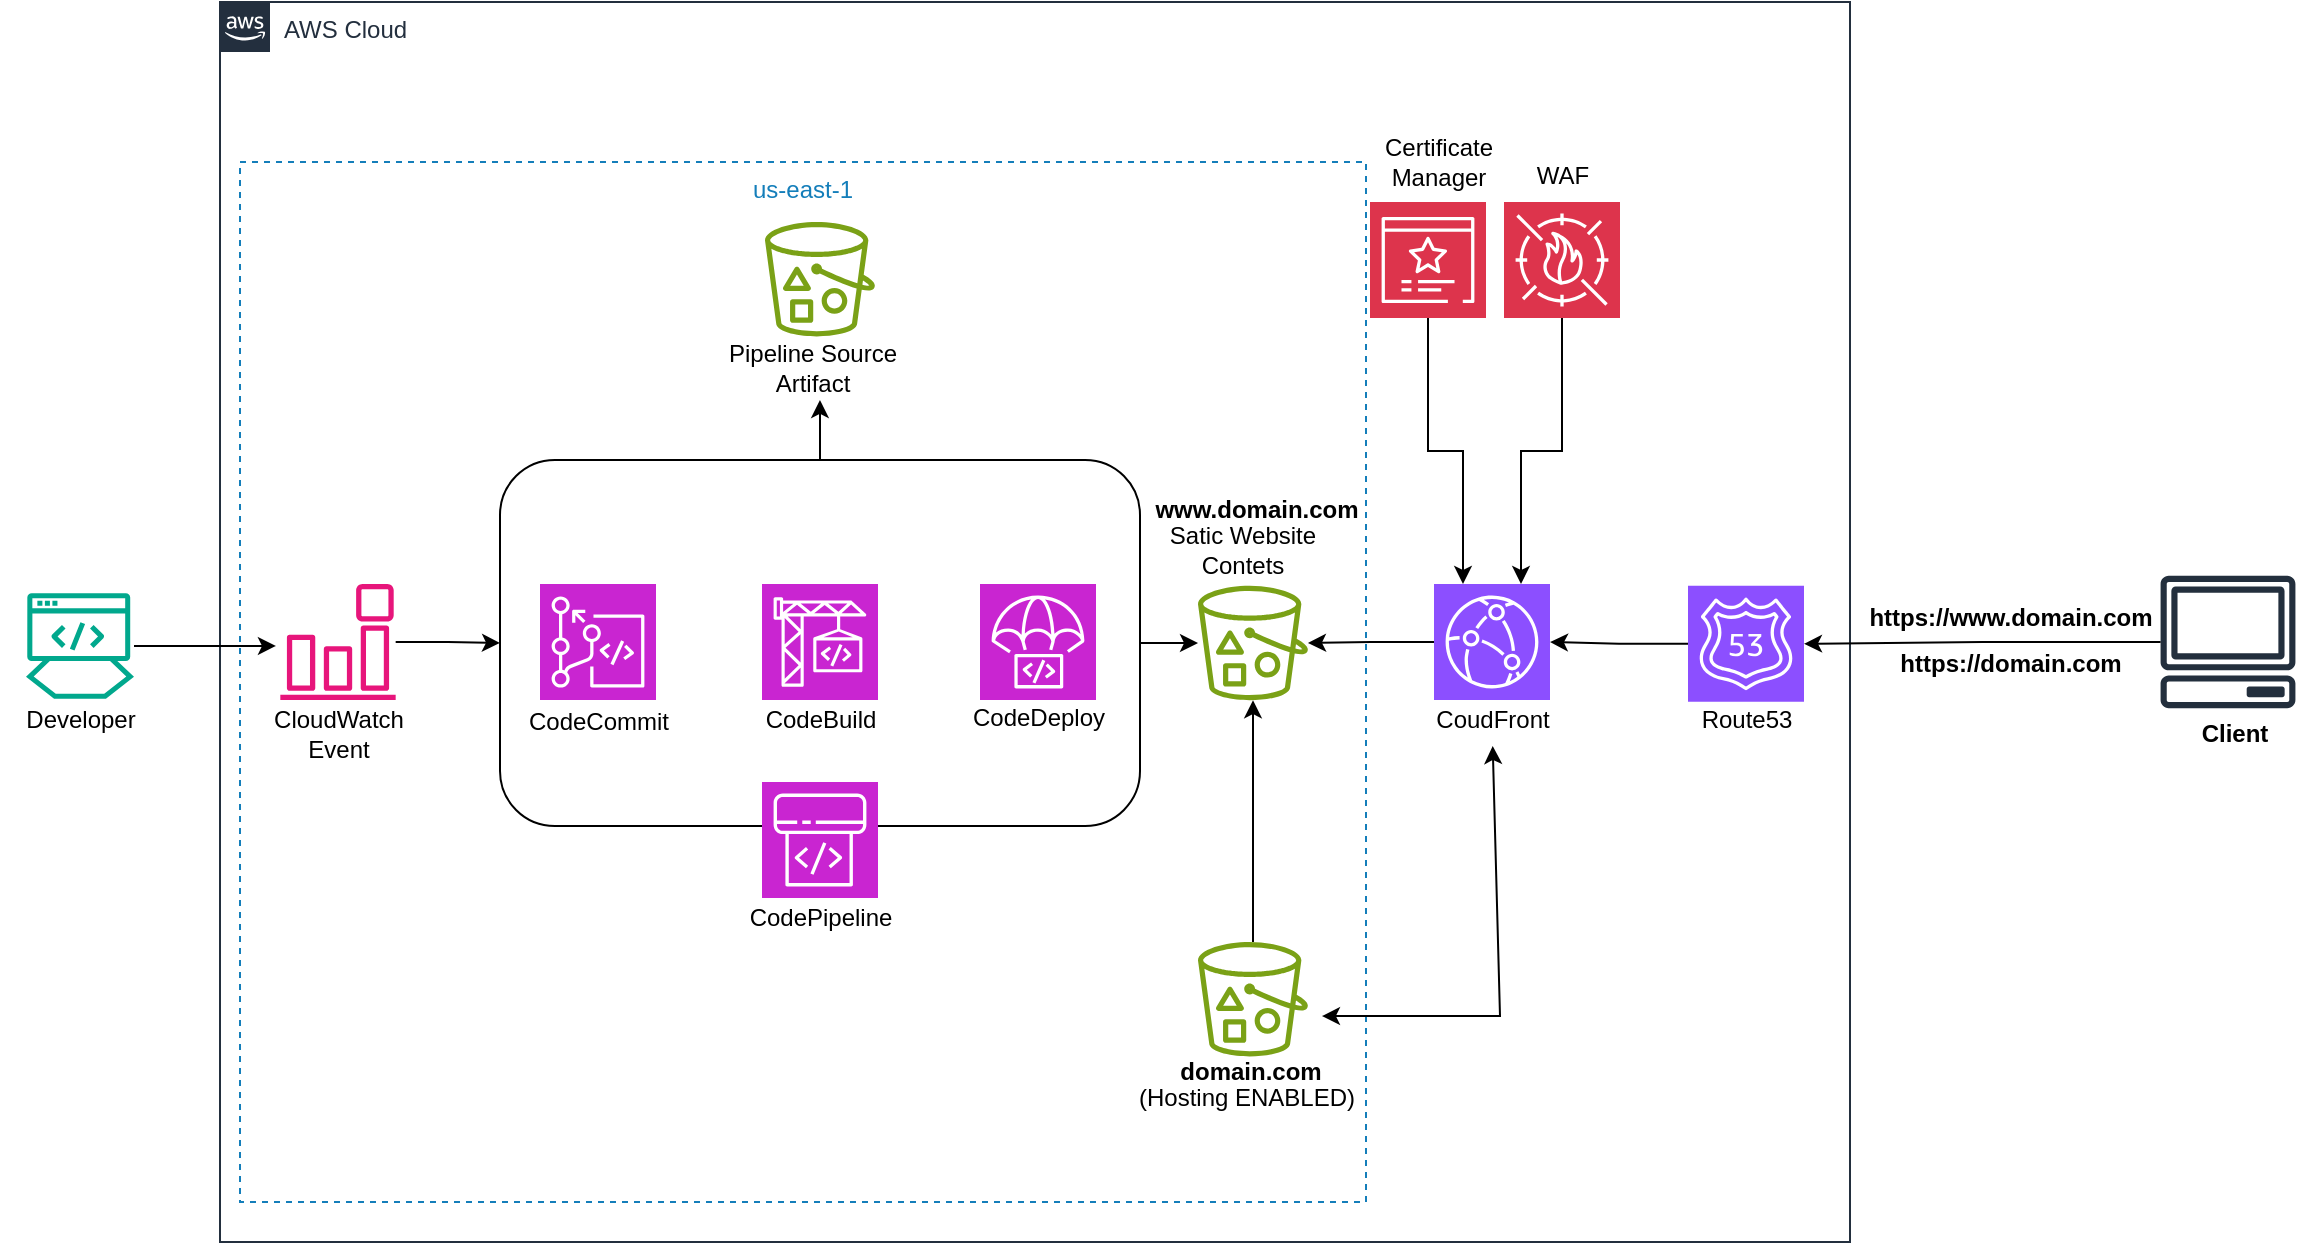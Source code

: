 <mxfile version="24.1.0" type="device">
  <diagram name="Page-1" id="3aF9EcZf0hDQshcRhRDR">
    <mxGraphModel dx="1434" dy="836" grid="0" gridSize="10" guides="1" tooltips="1" connect="1" arrows="1" fold="1" page="1" pageScale="1" pageWidth="1169" pageHeight="827" math="0" shadow="0">
      <root>
        <mxCell id="0" />
        <mxCell id="1" parent="0" />
        <mxCell id="jUXqWK37wE10rxF_2B77-3" value="AWS Cloud" style="points=[[0,0],[0.25,0],[0.5,0],[0.75,0],[1,0],[1,0.25],[1,0.5],[1,0.75],[1,1],[0.75,1],[0.5,1],[0.25,1],[0,1],[0,0.75],[0,0.5],[0,0.25]];outlineConnect=0;gradientColor=none;html=1;whiteSpace=wrap;fontSize=12;fontStyle=0;container=1;pointerEvents=0;collapsible=0;recursiveResize=0;shape=mxgraph.aws4.group;grIcon=mxgraph.aws4.group_aws_cloud_alt;strokeColor=#232F3E;fillColor=none;verticalAlign=top;align=left;spacingLeft=30;fontColor=#232F3E;dashed=0;" vertex="1" parent="1">
          <mxGeometry x="110" y="40" width="815" height="620" as="geometry" />
        </mxCell>
        <mxCell id="jUXqWK37wE10rxF_2B77-6" value="us-east-1" style="fillColor=none;strokeColor=#147EBA;dashed=1;verticalAlign=top;fontStyle=0;fontColor=#147EBA;whiteSpace=wrap;html=1;" vertex="1" parent="jUXqWK37wE10rxF_2B77-3">
          <mxGeometry x="10" y="80" width="563" height="520" as="geometry" />
        </mxCell>
        <mxCell id="jUXqWK37wE10rxF_2B77-53" style="edgeStyle=orthogonalEdgeStyle;rounded=0;orthogonalLoop=1;jettySize=auto;html=1;" edge="1" parent="jUXqWK37wE10rxF_2B77-3" source="jUXqWK37wE10rxF_2B77-12" target="jUXqWK37wE10rxF_2B77-13">
          <mxGeometry relative="1" as="geometry" />
        </mxCell>
        <mxCell id="jUXqWK37wE10rxF_2B77-12" value="" style="sketch=0;outlineConnect=0;fontColor=#232F3E;gradientColor=none;fillColor=#E7157B;strokeColor=none;dashed=0;verticalLabelPosition=bottom;verticalAlign=top;align=center;html=1;fontSize=12;fontStyle=0;aspect=fixed;pointerEvents=1;shape=mxgraph.aws4.event_event_based;" vertex="1" parent="jUXqWK37wE10rxF_2B77-3">
          <mxGeometry x="30" y="291" width="58" height="58" as="geometry" />
        </mxCell>
        <mxCell id="jUXqWK37wE10rxF_2B77-51" style="edgeStyle=orthogonalEdgeStyle;rounded=0;orthogonalLoop=1;jettySize=auto;html=1;exitX=1;exitY=0.5;exitDx=0;exitDy=0;" edge="1" parent="jUXqWK37wE10rxF_2B77-3" source="jUXqWK37wE10rxF_2B77-13" target="jUXqWK37wE10rxF_2B77-22">
          <mxGeometry relative="1" as="geometry" />
        </mxCell>
        <mxCell id="jUXqWK37wE10rxF_2B77-13" value="" style="rounded=1;whiteSpace=wrap;html=1;" vertex="1" parent="jUXqWK37wE10rxF_2B77-3">
          <mxGeometry x="140" y="229" width="320" height="183" as="geometry" />
        </mxCell>
        <mxCell id="jUXqWK37wE10rxF_2B77-15" value="" style="sketch=0;points=[[0,0,0],[0.25,0,0],[0.5,0,0],[0.75,0,0],[1,0,0],[0,1,0],[0.25,1,0],[0.5,1,0],[0.75,1,0],[1,1,0],[0,0.25,0],[0,0.5,0],[0,0.75,0],[1,0.25,0],[1,0.5,0],[1,0.75,0]];outlineConnect=0;fontColor=#232F3E;fillColor=#C925D1;strokeColor=#ffffff;dashed=0;verticalLabelPosition=bottom;verticalAlign=top;align=center;html=1;fontSize=12;fontStyle=0;aspect=fixed;shape=mxgraph.aws4.resourceIcon;resIcon=mxgraph.aws4.codebuild;" vertex="1" parent="jUXqWK37wE10rxF_2B77-3">
          <mxGeometry x="271" y="291" width="58" height="58" as="geometry" />
        </mxCell>
        <mxCell id="jUXqWK37wE10rxF_2B77-16" value="" style="sketch=0;points=[[0,0,0],[0.25,0,0],[0.5,0,0],[0.75,0,0],[1,0,0],[0,1,0],[0.25,1,0],[0.5,1,0],[0.75,1,0],[1,1,0],[0,0.25,0],[0,0.5,0],[0,0.75,0],[1,0.25,0],[1,0.5,0],[1,0.75,0]];outlineConnect=0;fontColor=#232F3E;fillColor=#C925D1;strokeColor=#ffffff;dashed=0;verticalLabelPosition=bottom;verticalAlign=top;align=center;html=1;fontSize=12;fontStyle=0;aspect=fixed;shape=mxgraph.aws4.resourceIcon;resIcon=mxgraph.aws4.codecommit;" vertex="1" parent="jUXqWK37wE10rxF_2B77-3">
          <mxGeometry x="160" y="291" width="58" height="58" as="geometry" />
        </mxCell>
        <mxCell id="jUXqWK37wE10rxF_2B77-17" value="" style="sketch=0;points=[[0,0,0],[0.25,0,0],[0.5,0,0],[0.75,0,0],[1,0,0],[0,1,0],[0.25,1,0],[0.5,1,0],[0.75,1,0],[1,1,0],[0,0.25,0],[0,0.5,0],[0,0.75,0],[1,0.25,0],[1,0.5,0],[1,0.75,0]];outlineConnect=0;fontColor=#232F3E;fillColor=#C925D1;strokeColor=#ffffff;dashed=0;verticalLabelPosition=bottom;verticalAlign=top;align=center;html=1;fontSize=12;fontStyle=0;aspect=fixed;shape=mxgraph.aws4.resourceIcon;resIcon=mxgraph.aws4.codedeploy;" vertex="1" parent="jUXqWK37wE10rxF_2B77-3">
          <mxGeometry x="380" y="291" width="58" height="58" as="geometry" />
        </mxCell>
        <mxCell id="jUXqWK37wE10rxF_2B77-18" value="" style="sketch=0;points=[[0,0,0],[0.25,0,0],[0.5,0,0],[0.75,0,0],[1,0,0],[0,1,0],[0.25,1,0],[0.5,1,0],[0.75,1,0],[1,1,0],[0,0.25,0],[0,0.5,0],[0,0.75,0],[1,0.25,0],[1,0.5,0],[1,0.75,0]];outlineConnect=0;fontColor=#232F3E;fillColor=#C925D1;strokeColor=#ffffff;dashed=0;verticalLabelPosition=bottom;verticalAlign=top;align=center;html=1;fontSize=12;fontStyle=0;aspect=fixed;shape=mxgraph.aws4.resourceIcon;resIcon=mxgraph.aws4.codepipeline;" vertex="1" parent="jUXqWK37wE10rxF_2B77-3">
          <mxGeometry x="271" y="390" width="58" height="58" as="geometry" />
        </mxCell>
        <mxCell id="jUXqWK37wE10rxF_2B77-50" style="edgeStyle=orthogonalEdgeStyle;rounded=0;orthogonalLoop=1;jettySize=auto;html=1;exitX=0;exitY=0.5;exitDx=0;exitDy=0;exitPerimeter=0;" edge="1" parent="jUXqWK37wE10rxF_2B77-3" source="jUXqWK37wE10rxF_2B77-19" target="jUXqWK37wE10rxF_2B77-22">
          <mxGeometry relative="1" as="geometry" />
        </mxCell>
        <mxCell id="jUXqWK37wE10rxF_2B77-19" value="" style="sketch=0;points=[[0,0,0],[0.25,0,0],[0.5,0,0],[0.75,0,0],[1,0,0],[0,1,0],[0.25,1,0],[0.5,1,0],[0.75,1,0],[1,1,0],[0,0.25,0],[0,0.5,0],[0,0.75,0],[1,0.25,0],[1,0.5,0],[1,0.75,0]];outlineConnect=0;fontColor=#232F3E;fillColor=#8C4FFF;strokeColor=#ffffff;dashed=0;verticalLabelPosition=bottom;verticalAlign=top;align=center;html=1;fontSize=12;fontStyle=0;aspect=fixed;shape=mxgraph.aws4.resourceIcon;resIcon=mxgraph.aws4.cloudfront;" vertex="1" parent="jUXqWK37wE10rxF_2B77-3">
          <mxGeometry x="607" y="291" width="58" height="58" as="geometry" />
        </mxCell>
        <mxCell id="jUXqWK37wE10rxF_2B77-20" value="" style="sketch=0;points=[[0,0,0],[0.25,0,0],[0.5,0,0],[0.75,0,0],[1,0,0],[0,1,0],[0.25,1,0],[0.5,1,0],[0.75,1,0],[1,1,0],[0,0.25,0],[0,0.5,0],[0,0.75,0],[1,0.25,0],[1,0.5,0],[1,0.75,0]];outlineConnect=0;fontColor=#232F3E;fillColor=#8C4FFF;strokeColor=#ffffff;dashed=0;verticalLabelPosition=bottom;verticalAlign=top;align=center;html=1;fontSize=12;fontStyle=0;aspect=fixed;shape=mxgraph.aws4.resourceIcon;resIcon=mxgraph.aws4.route_53;" vertex="1" parent="jUXqWK37wE10rxF_2B77-3">
          <mxGeometry x="734" y="291.9" width="58" height="58" as="geometry" />
        </mxCell>
        <mxCell id="jUXqWK37wE10rxF_2B77-21" value="" style="sketch=0;outlineConnect=0;fontColor=#232F3E;gradientColor=none;fillColor=#7AA116;strokeColor=none;dashed=0;verticalLabelPosition=bottom;verticalAlign=top;align=center;html=1;fontSize=12;fontStyle=0;aspect=fixed;pointerEvents=1;shape=mxgraph.aws4.bucket_with_objects;" vertex="1" parent="jUXqWK37wE10rxF_2B77-3">
          <mxGeometry x="272.5" y="110" width="55" height="57.2" as="geometry" />
        </mxCell>
        <mxCell id="jUXqWK37wE10rxF_2B77-22" value="" style="sketch=0;outlineConnect=0;fontColor=#232F3E;gradientColor=none;fillColor=#7AA116;strokeColor=none;dashed=0;verticalLabelPosition=bottom;verticalAlign=top;align=center;html=1;fontSize=12;fontStyle=0;aspect=fixed;pointerEvents=1;shape=mxgraph.aws4.bucket_with_objects;" vertex="1" parent="jUXqWK37wE10rxF_2B77-3">
          <mxGeometry x="489" y="291.9" width="55" height="57.2" as="geometry" />
        </mxCell>
        <mxCell id="jUXqWK37wE10rxF_2B77-58" style="edgeStyle=orthogonalEdgeStyle;rounded=0;orthogonalLoop=1;jettySize=auto;html=1;" edge="1" parent="jUXqWK37wE10rxF_2B77-3" source="jUXqWK37wE10rxF_2B77-23" target="jUXqWK37wE10rxF_2B77-22">
          <mxGeometry relative="1" as="geometry" />
        </mxCell>
        <mxCell id="jUXqWK37wE10rxF_2B77-23" value="" style="sketch=0;outlineConnect=0;fontColor=#232F3E;gradientColor=none;fillColor=#7AA116;strokeColor=none;dashed=0;verticalLabelPosition=bottom;verticalAlign=top;align=center;html=1;fontSize=12;fontStyle=0;aspect=fixed;pointerEvents=1;shape=mxgraph.aws4.bucket_with_objects;" vertex="1" parent="jUXqWK37wE10rxF_2B77-3">
          <mxGeometry x="489" y="470" width="55" height="57.2" as="geometry" />
        </mxCell>
        <mxCell id="jUXqWK37wE10rxF_2B77-24" value="" style="sketch=0;points=[[0,0,0],[0.25,0,0],[0.5,0,0],[0.75,0,0],[1,0,0],[0,1,0],[0.25,1,0],[0.5,1,0],[0.75,1,0],[1,1,0],[0,0.25,0],[0,0.5,0],[0,0.75,0],[1,0.25,0],[1,0.5,0],[1,0.75,0]];outlineConnect=0;fontColor=#232F3E;fillColor=#DD344C;strokeColor=#ffffff;dashed=0;verticalLabelPosition=bottom;verticalAlign=top;align=center;html=1;fontSize=12;fontStyle=0;aspect=fixed;shape=mxgraph.aws4.resourceIcon;resIcon=mxgraph.aws4.certificate_manager_3;" vertex="1" parent="jUXqWK37wE10rxF_2B77-3">
          <mxGeometry x="575" y="100" width="58" height="58" as="geometry" />
        </mxCell>
        <mxCell id="jUXqWK37wE10rxF_2B77-25" value="" style="sketch=0;points=[[0,0,0],[0.25,0,0],[0.5,0,0],[0.75,0,0],[1,0,0],[0,1,0],[0.25,1,0],[0.5,1,0],[0.75,1,0],[1,1,0],[0,0.25,0],[0,0.5,0],[0,0.75,0],[1,0.25,0],[1,0.5,0],[1,0.75,0]];outlineConnect=0;fontColor=#232F3E;fillColor=#DD344C;strokeColor=#ffffff;dashed=0;verticalLabelPosition=bottom;verticalAlign=top;align=center;html=1;fontSize=12;fontStyle=0;aspect=fixed;shape=mxgraph.aws4.resourceIcon;resIcon=mxgraph.aws4.waf;" vertex="1" parent="jUXqWK37wE10rxF_2B77-3">
          <mxGeometry x="642" y="100" width="58" height="58" as="geometry" />
        </mxCell>
        <mxCell id="jUXqWK37wE10rxF_2B77-27" value="CloudWatch&lt;div&gt;Event&lt;/div&gt;" style="text;html=1;align=center;verticalAlign=middle;resizable=0;points=[];autosize=1;strokeColor=none;fillColor=none;" vertex="1" parent="jUXqWK37wE10rxF_2B77-3">
          <mxGeometry x="14" y="346.1" width="90" height="40" as="geometry" />
        </mxCell>
        <mxCell id="jUXqWK37wE10rxF_2B77-28" value="CodeCommit" style="text;html=1;align=center;verticalAlign=middle;resizable=0;points=[];autosize=1;strokeColor=none;fillColor=none;" vertex="1" parent="jUXqWK37wE10rxF_2B77-3">
          <mxGeometry x="145" y="347" width="88" height="26" as="geometry" />
        </mxCell>
        <mxCell id="jUXqWK37wE10rxF_2B77-29" value="CodeBuild" style="text;html=1;align=center;verticalAlign=middle;resizable=0;points=[];autosize=1;strokeColor=none;fillColor=none;" vertex="1" parent="jUXqWK37wE10rxF_2B77-3">
          <mxGeometry x="263.5" y="346" width="73" height="26" as="geometry" />
        </mxCell>
        <mxCell id="jUXqWK37wE10rxF_2B77-30" value="CodeDeploy" style="text;html=1;align=center;verticalAlign=middle;resizable=0;points=[];autosize=1;strokeColor=none;fillColor=none;" vertex="1" parent="jUXqWK37wE10rxF_2B77-3">
          <mxGeometry x="367" y="345" width="84" height="26" as="geometry" />
        </mxCell>
        <mxCell id="jUXqWK37wE10rxF_2B77-31" value="CodePipeline" style="text;html=1;align=center;verticalAlign=middle;resizable=0;points=[];autosize=1;strokeColor=none;fillColor=none;" vertex="1" parent="jUXqWK37wE10rxF_2B77-3">
          <mxGeometry x="255.5" y="445" width="89" height="26" as="geometry" />
        </mxCell>
        <mxCell id="jUXqWK37wE10rxF_2B77-32" value="Pipeline Source&lt;div&gt;Artifact&lt;/div&gt;" style="text;html=1;align=center;verticalAlign=middle;resizable=0;points=[];autosize=1;strokeColor=none;fillColor=none;" vertex="1" parent="jUXqWK37wE10rxF_2B77-3">
          <mxGeometry x="245" y="162" width="102" height="41" as="geometry" />
        </mxCell>
        <mxCell id="jUXqWK37wE10rxF_2B77-33" value="Satic Website&lt;div&gt;Contets&lt;/div&gt;" style="text;html=1;align=center;verticalAlign=middle;resizable=0;points=[];autosize=1;strokeColor=none;fillColor=none;" vertex="1" parent="jUXqWK37wE10rxF_2B77-3">
          <mxGeometry x="465" y="253" width="91" height="41" as="geometry" />
        </mxCell>
        <mxCell id="jUXqWK37wE10rxF_2B77-34" value="&lt;b&gt;www.domain.com&lt;/b&gt;" style="text;html=1;align=center;verticalAlign=middle;resizable=0;points=[];autosize=1;strokeColor=none;fillColor=none;" vertex="1" parent="jUXqWK37wE10rxF_2B77-3">
          <mxGeometry x="457.5" y="241" width="120" height="26" as="geometry" />
        </mxCell>
        <mxCell id="jUXqWK37wE10rxF_2B77-35" value="(Hosting ENABLED)" style="text;html=1;align=center;verticalAlign=middle;resizable=0;points=[];autosize=1;strokeColor=none;fillColor=none;" vertex="1" parent="jUXqWK37wE10rxF_2B77-3">
          <mxGeometry x="449.5" y="535" width="126" height="26" as="geometry" />
        </mxCell>
        <mxCell id="jUXqWK37wE10rxF_2B77-36" value="&lt;b&gt;domain.com&lt;/b&gt;" style="text;html=1;align=center;verticalAlign=middle;resizable=0;points=[];autosize=1;strokeColor=none;fillColor=none;" vertex="1" parent="jUXqWK37wE10rxF_2B77-3">
          <mxGeometry x="470" y="522" width="89" height="26" as="geometry" />
        </mxCell>
        <mxCell id="jUXqWK37wE10rxF_2B77-37" value="CoudFront" style="text;html=1;align=center;verticalAlign=middle;resizable=0;points=[];autosize=1;strokeColor=none;fillColor=none;" vertex="1" parent="jUXqWK37wE10rxF_2B77-3">
          <mxGeometry x="598.5" y="346" width="75" height="26" as="geometry" />
        </mxCell>
        <mxCell id="jUXqWK37wE10rxF_2B77-38" value="Route53" style="text;html=1;align=center;verticalAlign=middle;resizable=0;points=[];autosize=1;strokeColor=none;fillColor=none;" vertex="1" parent="jUXqWK37wE10rxF_2B77-3">
          <mxGeometry x="731.5" y="346" width="63" height="26" as="geometry" />
        </mxCell>
        <mxCell id="jUXqWK37wE10rxF_2B77-39" value="Certificate&lt;div&gt;Manager&lt;/div&gt;" style="text;html=1;align=center;verticalAlign=middle;resizable=0;points=[];autosize=1;strokeColor=none;fillColor=none;" vertex="1" parent="jUXqWK37wE10rxF_2B77-3">
          <mxGeometry x="573" y="59" width="72" height="41" as="geometry" />
        </mxCell>
        <mxCell id="jUXqWK37wE10rxF_2B77-40" value="WAF" style="text;html=1;align=center;verticalAlign=middle;resizable=0;points=[];autosize=1;strokeColor=none;fillColor=none;" vertex="1" parent="jUXqWK37wE10rxF_2B77-3">
          <mxGeometry x="649" y="74" width="44" height="26" as="geometry" />
        </mxCell>
        <mxCell id="jUXqWK37wE10rxF_2B77-43" style="edgeStyle=orthogonalEdgeStyle;rounded=0;orthogonalLoop=1;jettySize=auto;html=1;exitX=0.5;exitY=1;exitDx=0;exitDy=0;exitPerimeter=0;entryX=0.25;entryY=0;entryDx=0;entryDy=0;entryPerimeter=0;" edge="1" parent="jUXqWK37wE10rxF_2B77-3" source="jUXqWK37wE10rxF_2B77-24" target="jUXqWK37wE10rxF_2B77-19">
          <mxGeometry relative="1" as="geometry" />
        </mxCell>
        <mxCell id="jUXqWK37wE10rxF_2B77-44" style="edgeStyle=orthogonalEdgeStyle;rounded=0;orthogonalLoop=1;jettySize=auto;html=1;exitX=0.5;exitY=1;exitDx=0;exitDy=0;exitPerimeter=0;entryX=0.75;entryY=0;entryDx=0;entryDy=0;entryPerimeter=0;" edge="1" parent="jUXqWK37wE10rxF_2B77-3" source="jUXqWK37wE10rxF_2B77-25" target="jUXqWK37wE10rxF_2B77-19">
          <mxGeometry relative="1" as="geometry" />
        </mxCell>
        <mxCell id="jUXqWK37wE10rxF_2B77-47" value="" style="endArrow=classic;startArrow=classic;html=1;rounded=0;exitX=1.127;exitY=0.647;exitDx=0;exitDy=0;exitPerimeter=0;" edge="1" parent="jUXqWK37wE10rxF_2B77-3" source="jUXqWK37wE10rxF_2B77-23" target="jUXqWK37wE10rxF_2B77-37">
          <mxGeometry width="50" height="50" relative="1" as="geometry">
            <mxPoint x="448" y="386" as="sourcePoint" />
            <mxPoint x="498" y="336" as="targetPoint" />
            <Array as="points">
              <mxPoint x="640" y="507" />
            </Array>
          </mxGeometry>
        </mxCell>
        <mxCell id="jUXqWK37wE10rxF_2B77-49" style="edgeStyle=orthogonalEdgeStyle;rounded=0;orthogonalLoop=1;jettySize=auto;html=1;exitX=0;exitY=0.5;exitDx=0;exitDy=0;exitPerimeter=0;entryX=1;entryY=0.5;entryDx=0;entryDy=0;entryPerimeter=0;" edge="1" parent="jUXqWK37wE10rxF_2B77-3" source="jUXqWK37wE10rxF_2B77-20" target="jUXqWK37wE10rxF_2B77-19">
          <mxGeometry relative="1" as="geometry" />
        </mxCell>
        <mxCell id="jUXqWK37wE10rxF_2B77-52" style="edgeStyle=orthogonalEdgeStyle;rounded=0;orthogonalLoop=1;jettySize=auto;html=1;exitX=0.5;exitY=0;exitDx=0;exitDy=0;entryX=0.539;entryY=0.902;entryDx=0;entryDy=0;entryPerimeter=0;" edge="1" parent="jUXqWK37wE10rxF_2B77-3" source="jUXqWK37wE10rxF_2B77-13" target="jUXqWK37wE10rxF_2B77-32">
          <mxGeometry relative="1" as="geometry" />
        </mxCell>
        <mxCell id="jUXqWK37wE10rxF_2B77-10" value="" style="sketch=0;outlineConnect=0;fontColor=#232F3E;gradientColor=none;fillColor=#01A88D;strokeColor=none;dashed=0;verticalLabelPosition=bottom;verticalAlign=top;align=center;html=1;fontSize=12;fontStyle=0;aspect=fixed;shape=mxgraph.aws4.mainframe_modernization_developer;" vertex="1" parent="1">
          <mxGeometry x="13" y="335" width="54" height="54" as="geometry" />
        </mxCell>
        <mxCell id="jUXqWK37wE10rxF_2B77-11" value="Developer" style="text;html=1;align=center;verticalAlign=middle;resizable=0;points=[];autosize=1;strokeColor=none;fillColor=none;" vertex="1" parent="1">
          <mxGeometry y="384" width="80" height="30" as="geometry" />
        </mxCell>
        <mxCell id="jUXqWK37wE10rxF_2B77-26" value="" style="sketch=0;outlineConnect=0;fontColor=#232F3E;gradientColor=none;fillColor=#232F3D;strokeColor=none;dashed=0;verticalLabelPosition=bottom;verticalAlign=top;align=center;html=1;fontSize=12;fontStyle=0;aspect=fixed;pointerEvents=1;shape=mxgraph.aws4.client;" vertex="1" parent="1">
          <mxGeometry x="1080" y="326.87" width="68" height="66.26" as="geometry" />
        </mxCell>
        <mxCell id="jUXqWK37wE10rxF_2B77-48" style="edgeStyle=orthogonalEdgeStyle;rounded=0;orthogonalLoop=1;jettySize=auto;html=1;entryX=1;entryY=0.5;entryDx=0;entryDy=0;entryPerimeter=0;" edge="1" parent="1" source="jUXqWK37wE10rxF_2B77-26" target="jUXqWK37wE10rxF_2B77-20">
          <mxGeometry relative="1" as="geometry" />
        </mxCell>
        <mxCell id="jUXqWK37wE10rxF_2B77-54" style="edgeStyle=orthogonalEdgeStyle;rounded=0;orthogonalLoop=1;jettySize=auto;html=1;entryX=-0.038;entryY=0.534;entryDx=0;entryDy=0;entryPerimeter=0;" edge="1" parent="1" source="jUXqWK37wE10rxF_2B77-10" target="jUXqWK37wE10rxF_2B77-12">
          <mxGeometry relative="1" as="geometry" />
        </mxCell>
        <mxCell id="jUXqWK37wE10rxF_2B77-55" value="&lt;b&gt;https://www.domain.com&lt;/b&gt;" style="text;html=1;align=center;verticalAlign=middle;resizable=0;points=[];autosize=1;strokeColor=none;fillColor=none;" vertex="1" parent="1">
          <mxGeometry x="925" y="335" width="160" height="26" as="geometry" />
        </mxCell>
        <mxCell id="jUXqWK37wE10rxF_2B77-56" value="&lt;b&gt;https://domain.com&lt;/b&gt;" style="text;html=1;align=center;verticalAlign=middle;resizable=0;points=[];autosize=1;strokeColor=none;fillColor=none;" vertex="1" parent="1">
          <mxGeometry x="940.5" y="358" width="129" height="26" as="geometry" />
        </mxCell>
        <mxCell id="jUXqWK37wE10rxF_2B77-57" value="&lt;b&gt;Client&lt;/b&gt;" style="text;html=1;align=center;verticalAlign=middle;resizable=0;points=[];autosize=1;strokeColor=none;fillColor=none;" vertex="1" parent="1">
          <mxGeometry x="1091" y="393.13" width="51" height="26" as="geometry" />
        </mxCell>
      </root>
    </mxGraphModel>
  </diagram>
</mxfile>
